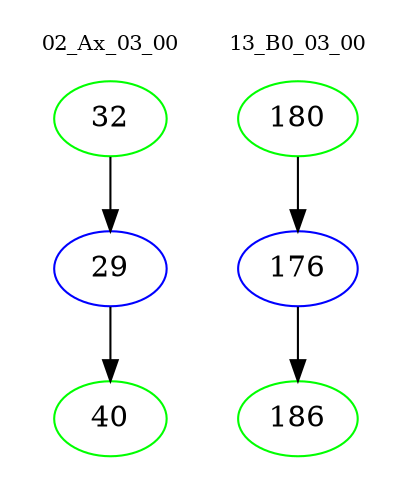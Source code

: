 digraph{
subgraph cluster_0 {
color = white
label = "02_Ax_03_00";
fontsize=10;
T0_32 [label="32", color="green"]
T0_32 -> T0_29 [color="black"]
T0_29 [label="29", color="blue"]
T0_29 -> T0_40 [color="black"]
T0_40 [label="40", color="green"]
}
subgraph cluster_1 {
color = white
label = "13_B0_03_00";
fontsize=10;
T1_180 [label="180", color="green"]
T1_180 -> T1_176 [color="black"]
T1_176 [label="176", color="blue"]
T1_176 -> T1_186 [color="black"]
T1_186 [label="186", color="green"]
}
}
